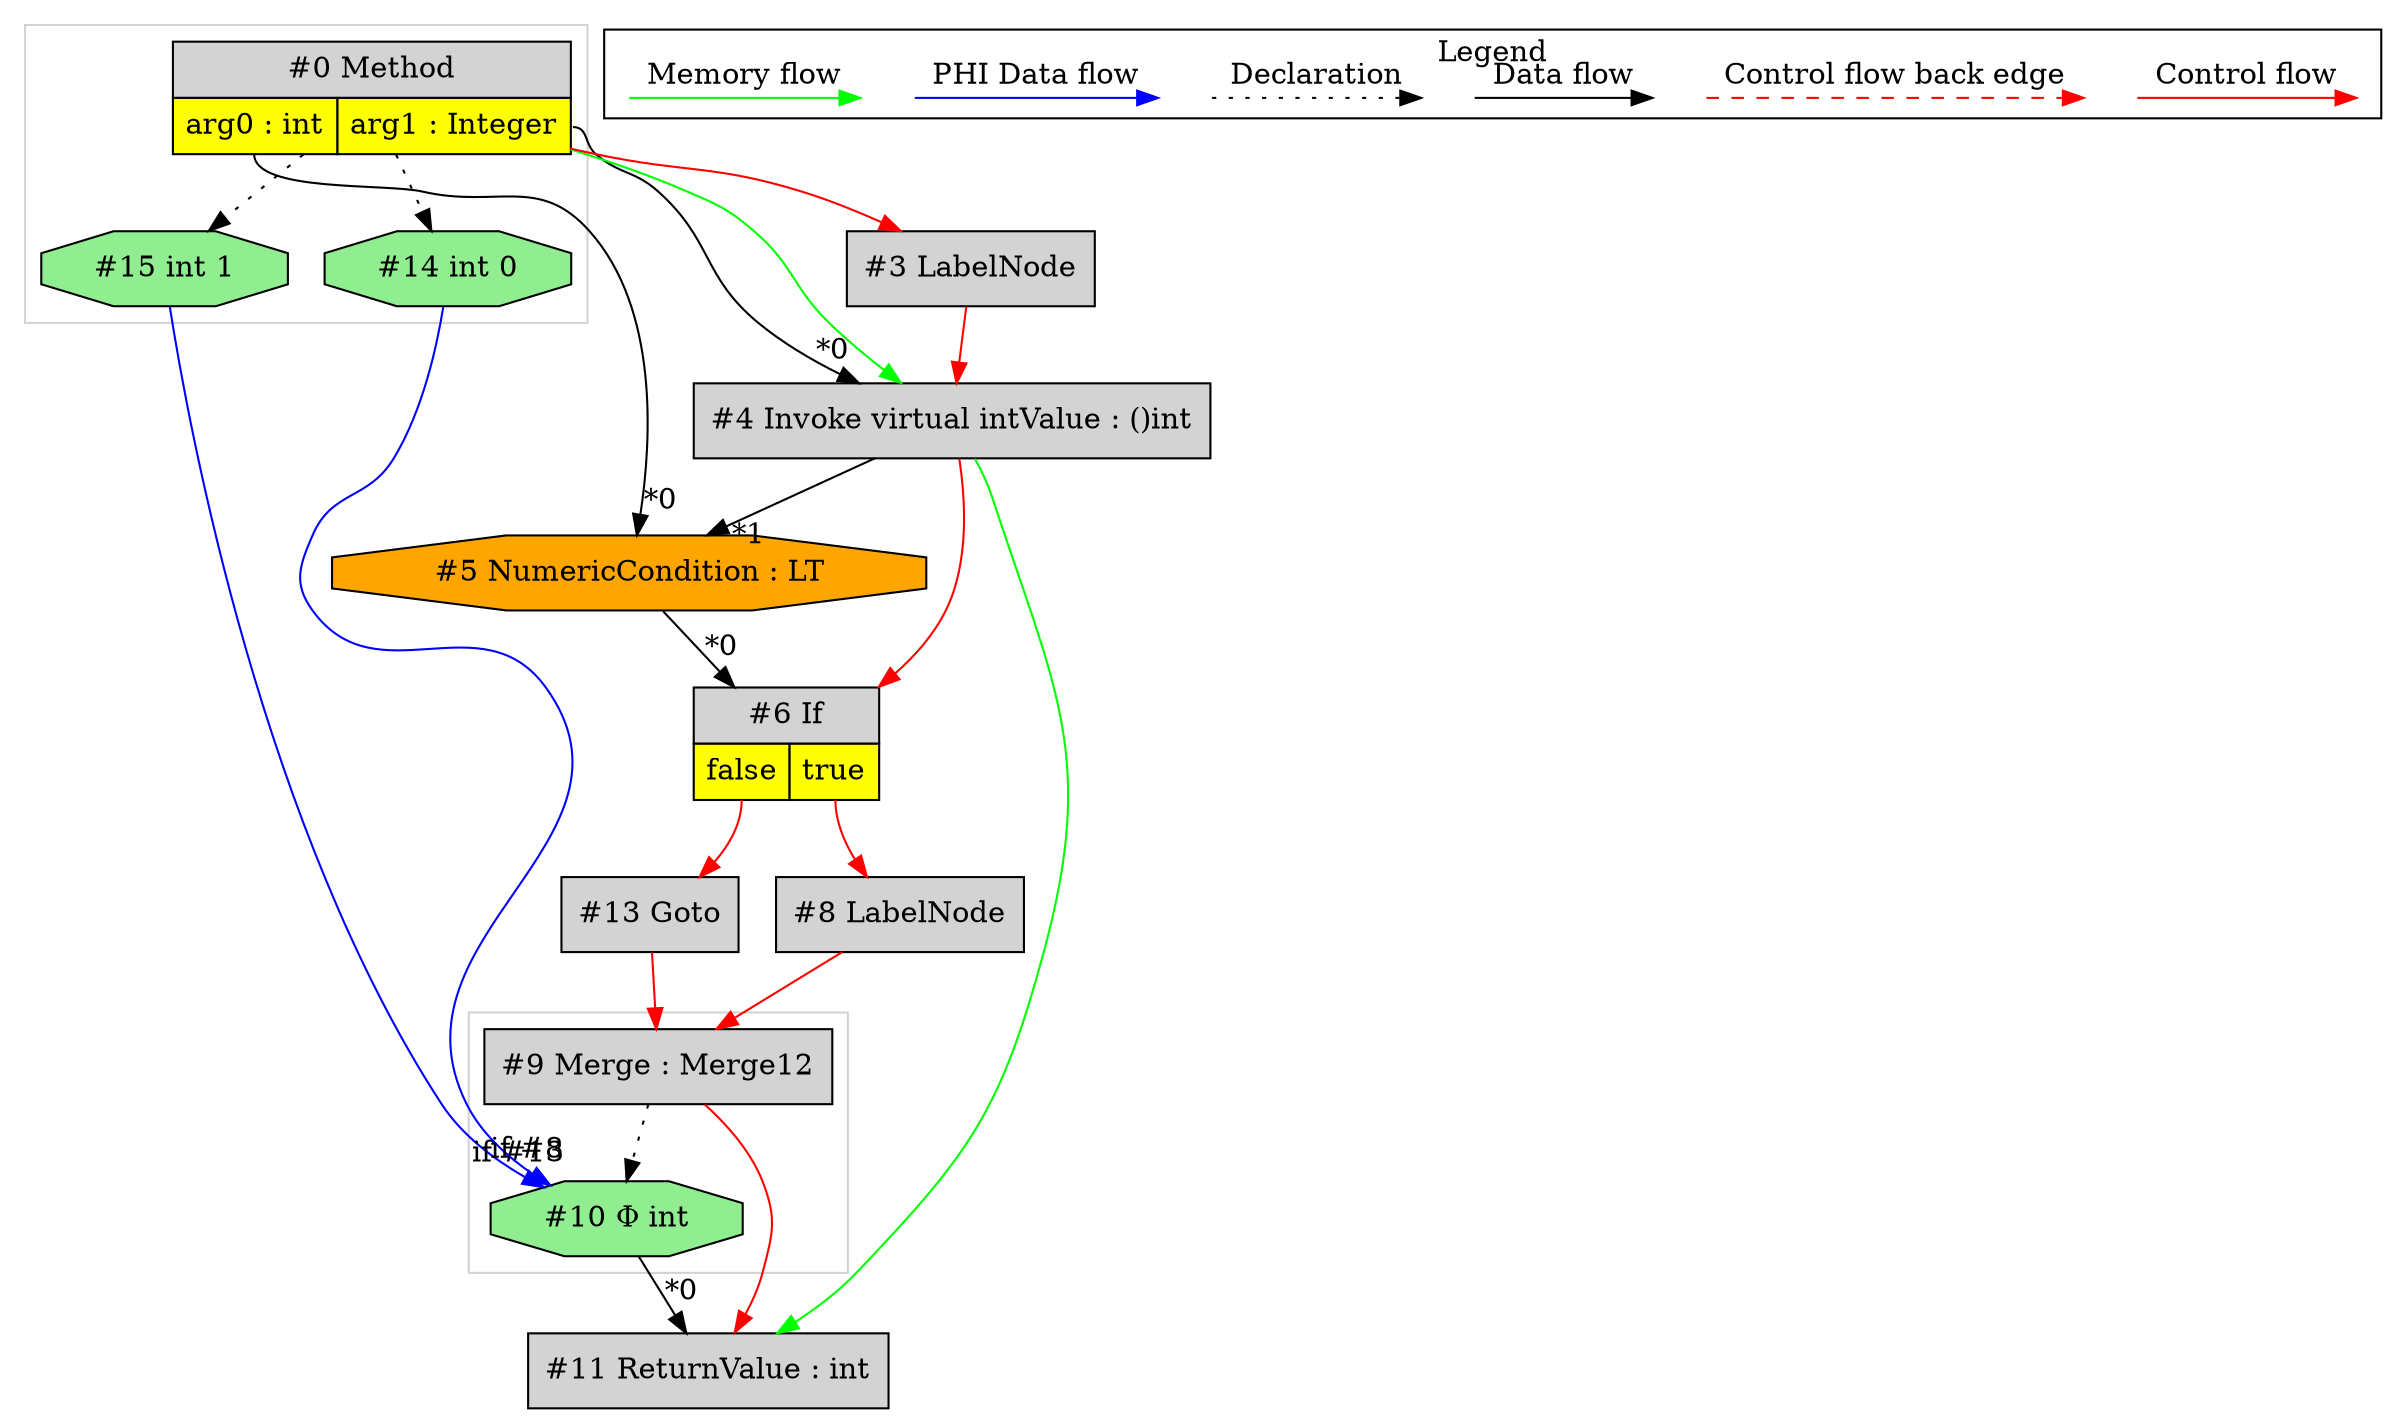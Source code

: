 digraph {
 ordering="in";
 node0[margin="0", label=<<table border="0" cellborder="1" cellspacing="0" cellpadding="5"><tr><td colspan="2">#0 Method</td></tr><tr><td port="prj2" bgcolor="yellow">arg0 : int</td><td port="prj1" bgcolor="yellow">arg1 : Integer</td></tr></table>>,shape=none, fillcolor=lightgrey, style=filled];
 node5[label="#5 NumericCondition : LT",shape=octagon, fillcolor=orange, style=filled];
 node0:prj2 -> node5[headlabel="*0", labeldistance=2];
 node4 -> node5[headlabel="*1", labeldistance=2];
 node4[label="#4 Invoke virtual intValue : ()int",shape=box, fillcolor=lightgrey, style=filled];
 node0:prj1 -> node4[headlabel="*0", labeldistance=2];
 node3 -> node4[labeldistance=2, color=red, fontcolor=red];
 node0 -> node4[labeldistance=2, color=green, constraint=false];
 node3[label="#3 LabelNode",shape=box, fillcolor=lightgrey, style=filled];
 node0 -> node3[labeldistance=2, color=red, fontcolor=red];
 node6[margin="0", label=<<table border="0" cellborder="1" cellspacing="0" cellpadding="5"><tr><td colspan="2">#6 If</td></tr><tr><td port="prj12" bgcolor="yellow">false</td><td port="prj7" bgcolor="yellow">true</td></tr></table>>,shape=none, fillcolor=lightgrey, style=filled];
 node5 -> node6[headlabel="*0", labeldistance=2];
 node4 -> node6[labeldistance=2, color=red, fontcolor=red];
 node13[label="#13 Goto",shape=box, fillcolor=lightgrey, style=filled];
 node6:prj12 -> node13[labeldistance=2, color=red, fontcolor=red];
 node9[label="#9 Merge : Merge12",shape=box, fillcolor=lightgrey, style=filled];
 node13 -> node9[labeldistance=2, color=red, fontcolor=red];
 node8 -> node9[labeldistance=2, color=red, fontcolor=red];
 node8[label="#8 LabelNode",shape=box, fillcolor=lightgrey, style=filled];
 node6:prj7 -> node8[labeldistance=2, color=red, fontcolor=red];
 node10[label="#10 Φ int",shape=octagon, fillcolor=lightgreen, style=filled];
 node9 -> node10[style=dotted];
 node15 -> node10[headlabel="if #13", labeldistance=2, color=blue, constraint=false];
 node14 -> node10[headlabel="if #8", labeldistance=2, color=blue, constraint=false];
 node14[label="#14 int 0",shape=octagon, fillcolor=lightgreen, style=filled];
 node0 -> node14[style=dotted];
 node15[label="#15 int 1",shape=octagon, fillcolor=lightgreen, style=filled];
 node0 -> node15[style=dotted];
 node11[label="#11 ReturnValue : int",shape=box, fillcolor=lightgrey, style=filled];
 node10 -> node11[headlabel="*0", labeldistance=2];
 node9 -> node11[labeldistance=2, color=red, fontcolor=red];
 node4 -> node11[labeldistance=2, color=green, constraint=false];
 subgraph cluster_0 {
  color=lightgray;
  node0;
  node14;
  node15;
 }
 subgraph cluster_1 {
  color=lightgray;
  node9;
  node10;
 }
 subgraph cluster_000 {
  label = "Legend";
  node [shape=point]
  {
   rank=same;
   c0 [style = invis];
   c1 [style = invis];
   c2 [style = invis];
   c3 [style = invis];
   d0 [style = invis];
   d1 [style = invis];
   d2 [style = invis];
   d3 [style = invis];
   d4 [style = invis];
   d5 [style = invis];
   d6 [style = invis];
   d7 [style = invis];
  }
  c0 -> c1 [label="Control flow", style=solid, color=red]
  c2 -> c3 [label="Control flow back edge", style=dashed, color=red]
  d0 -> d1 [label="Data flow"]
  d2 -> d3 [label="Declaration", style=dotted]
  d4 -> d5 [label="PHI Data flow", color=blue]
  d6 -> d7 [label="Memory flow", color=green]
 }

}
